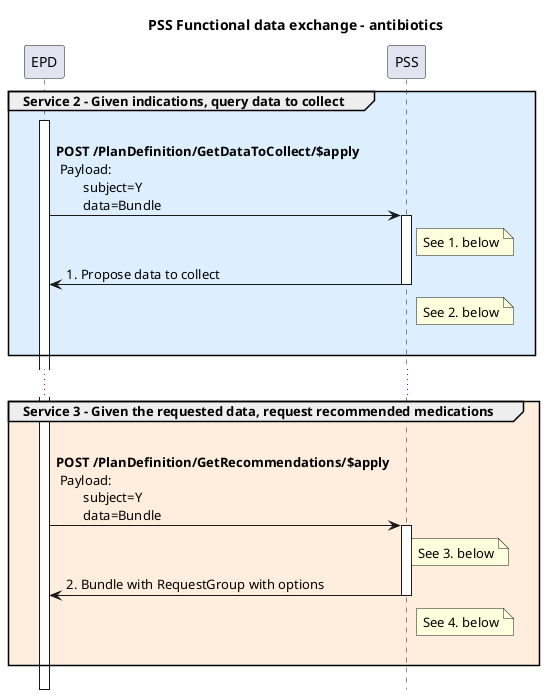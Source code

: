 @startuml
!pragma teoz true
Title PSS Functional data exchange - antibiotics
hide footbox


group #def Service 2 - Given indications, query data to collect
        Activate EPD
        EPD -> PSS : \n**POST /PlanDefinition/GetDataToCollect/$apply**\n Payload:\n        subject=Y\n        data=Bundle
        Activate PSS
        note right of PSS
See 1. below
        end note

        PSS -> EPD: 1. Propose data to collect
        note right of PSS
See 2. below
        end note
        deactivate PSS
        |||
end
...
group #fed Service 3 - Given the requested data, request recommended medications
        EPD -> PSS : \n**POST /PlanDefinition/GetRecommendations/$apply**\n Payload:\n        subject=Y\n        data=Bundle
        note right of PSS
See 3. below
        end note
        activate PSS
        PSS -> EPD: 2. Bundle with RequestGroup with options
        note right of PSS
See 4. below
        end note
        deactivate PSS
        |||

end
@enduml